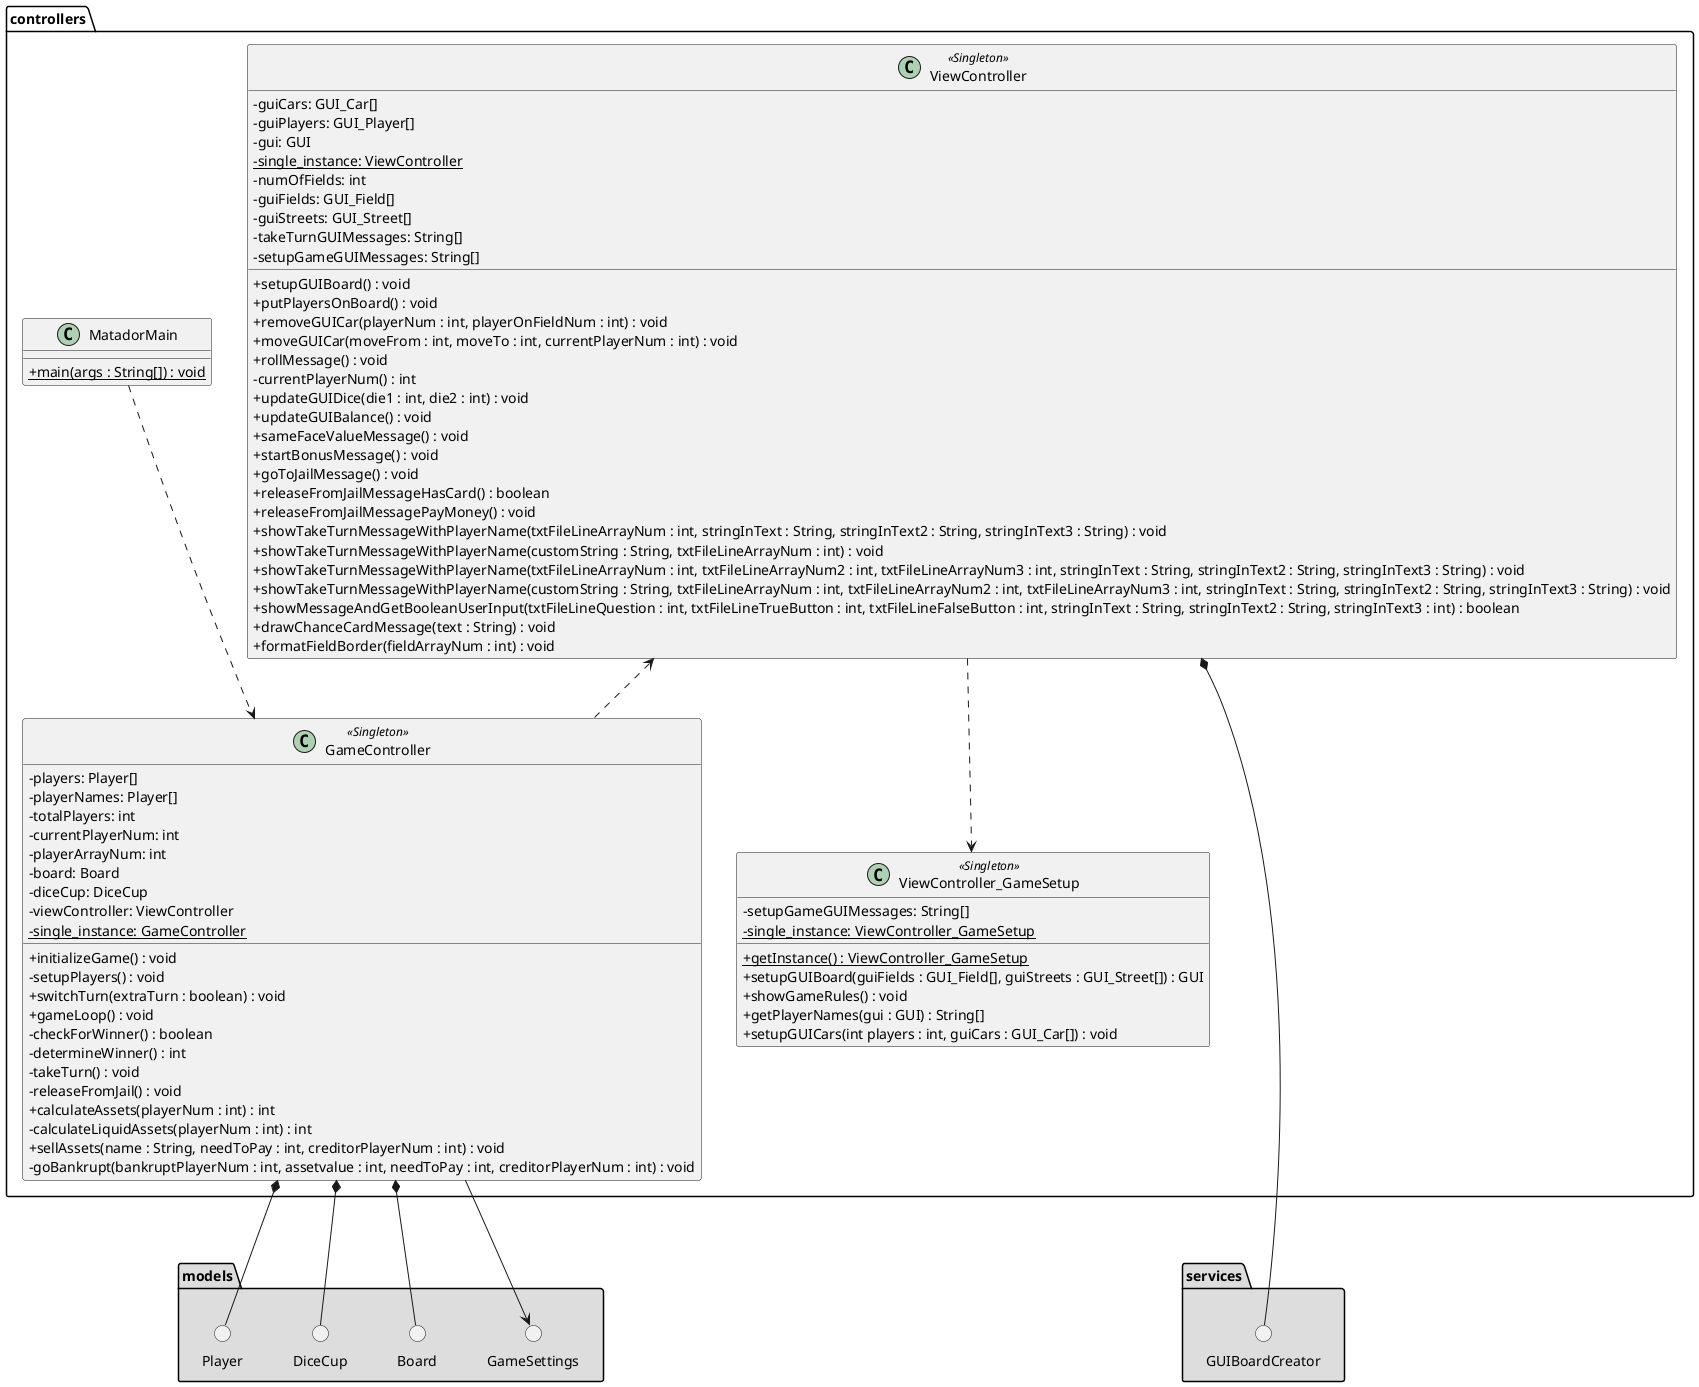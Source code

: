 @startuml
'https://plantuml.com/class-diagram
skinparam classAttributeIconSize 0

package controllers {

class MatadorMain {

    {static}+main(args : String[]) : void

}

class GameController <<Singleton>>{
    -players: Player[]
    -playerNames: Player[]
    -totalPlayers: int
    -currentPlayerNum: int
    -playerArrayNum: int
    -board: Board
    -diceCup: DiceCup
    -viewController: ViewController
    {static}-single_instance: GameController

    +initializeGame() : void
    -setupPlayers() : void
    +switchTurn(extraTurn : boolean) : void
    +gameLoop() : void
    -checkForWinner() : boolean
    -determineWinner() : int
    -takeTurn() : void
    -releaseFromJail() : void
    +calculateAssets(playerNum : int) : int
    -calculateLiquidAssets(playerNum : int) : int
    +sellAssets(name : String, needToPay : int, creditorPlayerNum : int) : void
    -goBankrupt(bankruptPlayerNum : int, assetvalue : int, needToPay : int, creditorPlayerNum : int) : void

}

'class GameSetupController {
'
'}

class ViewController <<Singleton>>{
    -guiCars: GUI_Car[]
    -guiPlayers: GUI_Player[]
    -gui: GUI
    {static}-single_instance: ViewController
    -numOfFields: int
    -guiFields: GUI_Field[]
    -guiStreets: GUI_Street[]
    -takeTurnGUIMessages: String[]
    -setupGameGUIMessages: String[]

    +setupGUIBoard() : void
    +putPlayersOnBoard() : void
    +removeGUICar(playerNum : int, playerOnFieldNum : int) : void
    +moveGUICar(moveFrom : int, moveTo : int, currentPlayerNum : int) : void
    +rollMessage() : void
    -currentPlayerNum() : int
    +updateGUIDice(die1 : int, die2 : int) : void
    +updateGUIBalance() : void
    +sameFaceValueMessage() : void
    +startBonusMessage() : void
    +goToJailMessage() : void
    +releaseFromJailMessageHasCard() : boolean
    +releaseFromJailMessagePayMoney() : void
    +showTakeTurnMessageWithPlayerName(txtFileLineArrayNum : int, stringInText : String, stringInText2 : String, stringInText3 : String) : void
    +showTakeTurnMessageWithPlayerName(customString : String, txtFileLineArrayNum : int) : void
    +showTakeTurnMessageWithPlayerName(txtFileLineArrayNum : int, txtFileLineArrayNum2 : int, txtFileLineArrayNum3 : int, stringInText : String, stringInText2 : String, stringInText3 : String) : void
    +showTakeTurnMessageWithPlayerName(customString : String, txtFileLineArrayNum : int, txtFileLineArrayNum2 : int, txtFileLineArrayNum3 : int, stringInText : String, stringInText2 : String, stringInText3 : String) : void
    +showMessageAndGetBooleanUserInput(txtFileLineQuestion : int, txtFileLineTrueButton : int, txtFileLineFalseButton : int, stringInText : String, stringInText2 : String, stringInText3 : int) : boolean
    +drawChanceCardMessage(text : String) : void
    +formatFieldBorder(fieldArrayNum : int) : void

}

class ViewController_GameSetup <<Singleton>>{
    -setupGameGUIMessages: String[]
    {static}-single_instance: ViewController_GameSetup

    {static}+getInstance() : ViewController_GameSetup
    +setupGUIBoard(guiFields : GUI_Field[], guiStreets : GUI_Street[]) : GUI
    +showGameRules() : void
    +getPlayerNames(gui : GUI) : String[]
    +setupGUICars(int players : int, guiCars : GUI_Car[]) : void

}

}

package models #DDDDDD {
() Player
() DiceCup
() Board
() GameSettings

}

package services #DDDDDD {
() GUIBoardCreator
}

MatadorMain ..> GameController
ViewController <.. GameController
ViewController *---- GUIBoardCreator
ViewController ..> ViewController_GameSetup
GameController *--- Player
GameController *--- DiceCup
GameController *--- Board
GameController ---> GameSettings


@enduml